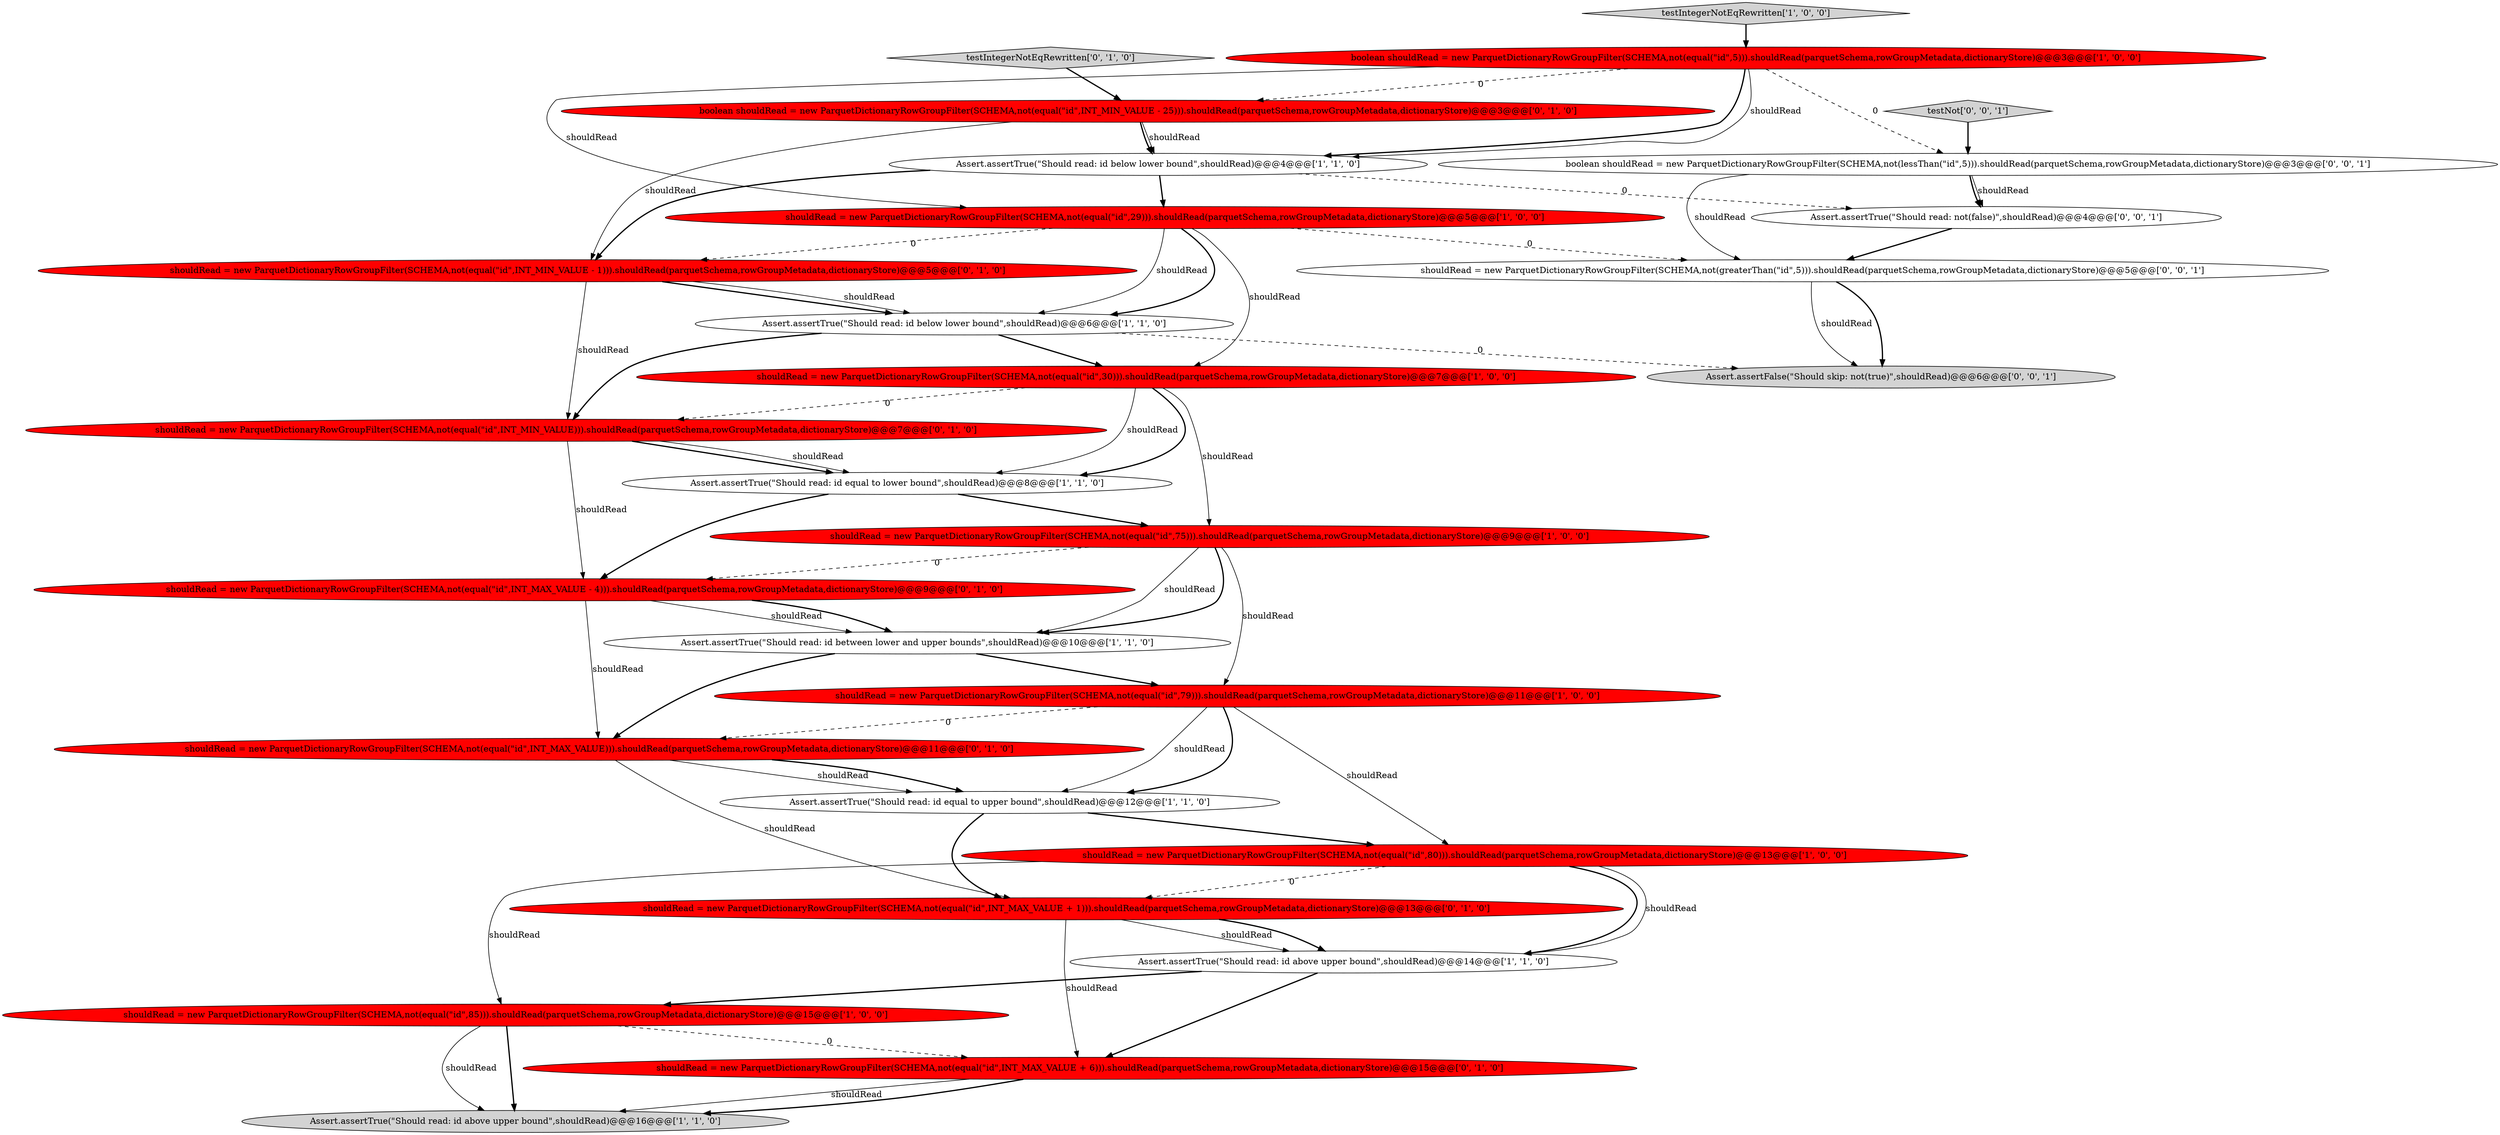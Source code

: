 digraph {
15 [style = filled, label = "shouldRead = new ParquetDictionaryRowGroupFilter(SCHEMA,not(equal(\"id\",INT_MIN_VALUE))).shouldRead(parquetSchema,rowGroupMetadata,dictionaryStore)@@@7@@@['0', '1', '0']", fillcolor = red, shape = ellipse image = "AAA1AAABBB2BBB"];
16 [style = filled, label = "shouldRead = new ParquetDictionaryRowGroupFilter(SCHEMA,not(equal(\"id\",INT_MIN_VALUE - 1))).shouldRead(parquetSchema,rowGroupMetadata,dictionaryStore)@@@5@@@['0', '1', '0']", fillcolor = red, shape = ellipse image = "AAA1AAABBB2BBB"];
4 [style = filled, label = "Assert.assertTrue(\"Should read: id between lower and upper bounds\",shouldRead)@@@10@@@['1', '1', '0']", fillcolor = white, shape = ellipse image = "AAA0AAABBB1BBB"];
21 [style = filled, label = "shouldRead = new ParquetDictionaryRowGroupFilter(SCHEMA,not(equal(\"id\",INT_MAX_VALUE + 6))).shouldRead(parquetSchema,rowGroupMetadata,dictionaryStore)@@@15@@@['0', '1', '0']", fillcolor = red, shape = ellipse image = "AAA1AAABBB2BBB"];
24 [style = filled, label = "shouldRead = new ParquetDictionaryRowGroupFilter(SCHEMA,not(greaterThan(\"id\",5))).shouldRead(parquetSchema,rowGroupMetadata,dictionaryStore)@@@5@@@['0', '0', '1']", fillcolor = white, shape = ellipse image = "AAA0AAABBB3BBB"];
0 [style = filled, label = "shouldRead = new ParquetDictionaryRowGroupFilter(SCHEMA,not(equal(\"id\",80))).shouldRead(parquetSchema,rowGroupMetadata,dictionaryStore)@@@13@@@['1', '0', '0']", fillcolor = red, shape = ellipse image = "AAA1AAABBB1BBB"];
11 [style = filled, label = "Assert.assertTrue(\"Should read: id below lower bound\",shouldRead)@@@6@@@['1', '1', '0']", fillcolor = white, shape = ellipse image = "AAA0AAABBB1BBB"];
1 [style = filled, label = "shouldRead = new ParquetDictionaryRowGroupFilter(SCHEMA,not(equal(\"id\",30))).shouldRead(parquetSchema,rowGroupMetadata,dictionaryStore)@@@7@@@['1', '0', '0']", fillcolor = red, shape = ellipse image = "AAA1AAABBB1BBB"];
9 [style = filled, label = "shouldRead = new ParquetDictionaryRowGroupFilter(SCHEMA,not(equal(\"id\",79))).shouldRead(parquetSchema,rowGroupMetadata,dictionaryStore)@@@11@@@['1', '0', '0']", fillcolor = red, shape = ellipse image = "AAA1AAABBB1BBB"];
17 [style = filled, label = "shouldRead = new ParquetDictionaryRowGroupFilter(SCHEMA,not(equal(\"id\",INT_MAX_VALUE))).shouldRead(parquetSchema,rowGroupMetadata,dictionaryStore)@@@11@@@['0', '1', '0']", fillcolor = red, shape = ellipse image = "AAA1AAABBB2BBB"];
19 [style = filled, label = "boolean shouldRead = new ParquetDictionaryRowGroupFilter(SCHEMA,not(equal(\"id\",INT_MIN_VALUE - 25))).shouldRead(parquetSchema,rowGroupMetadata,dictionaryStore)@@@3@@@['0', '1', '0']", fillcolor = red, shape = ellipse image = "AAA1AAABBB2BBB"];
3 [style = filled, label = "shouldRead = new ParquetDictionaryRowGroupFilter(SCHEMA,not(equal(\"id\",29))).shouldRead(parquetSchema,rowGroupMetadata,dictionaryStore)@@@5@@@['1', '0', '0']", fillcolor = red, shape = ellipse image = "AAA1AAABBB1BBB"];
5 [style = filled, label = "boolean shouldRead = new ParquetDictionaryRowGroupFilter(SCHEMA,not(equal(\"id\",5))).shouldRead(parquetSchema,rowGroupMetadata,dictionaryStore)@@@3@@@['1', '0', '0']", fillcolor = red, shape = ellipse image = "AAA1AAABBB1BBB"];
12 [style = filled, label = "Assert.assertTrue(\"Should read: id above upper bound\",shouldRead)@@@14@@@['1', '1', '0']", fillcolor = white, shape = ellipse image = "AAA0AAABBB1BBB"];
2 [style = filled, label = "Assert.assertTrue(\"Should read: id equal to lower bound\",shouldRead)@@@8@@@['1', '1', '0']", fillcolor = white, shape = ellipse image = "AAA0AAABBB1BBB"];
13 [style = filled, label = "Assert.assertTrue(\"Should read: id equal to upper bound\",shouldRead)@@@12@@@['1', '1', '0']", fillcolor = white, shape = ellipse image = "AAA0AAABBB1BBB"];
7 [style = filled, label = "Assert.assertTrue(\"Should read: id above upper bound\",shouldRead)@@@16@@@['1', '1', '0']", fillcolor = lightgray, shape = ellipse image = "AAA0AAABBB1BBB"];
22 [style = filled, label = "shouldRead = new ParquetDictionaryRowGroupFilter(SCHEMA,not(equal(\"id\",INT_MAX_VALUE - 4))).shouldRead(parquetSchema,rowGroupMetadata,dictionaryStore)@@@9@@@['0', '1', '0']", fillcolor = red, shape = ellipse image = "AAA1AAABBB2BBB"];
8 [style = filled, label = "Assert.assertTrue(\"Should read: id below lower bound\",shouldRead)@@@4@@@['1', '1', '0']", fillcolor = white, shape = ellipse image = "AAA0AAABBB1BBB"];
18 [style = filled, label = "testIntegerNotEqRewritten['0', '1', '0']", fillcolor = lightgray, shape = diamond image = "AAA0AAABBB2BBB"];
14 [style = filled, label = "testIntegerNotEqRewritten['1', '0', '0']", fillcolor = lightgray, shape = diamond image = "AAA0AAABBB1BBB"];
23 [style = filled, label = "Assert.assertTrue(\"Should read: not(false)\",shouldRead)@@@4@@@['0', '0', '1']", fillcolor = white, shape = ellipse image = "AAA0AAABBB3BBB"];
6 [style = filled, label = "shouldRead = new ParquetDictionaryRowGroupFilter(SCHEMA,not(equal(\"id\",85))).shouldRead(parquetSchema,rowGroupMetadata,dictionaryStore)@@@15@@@['1', '0', '0']", fillcolor = red, shape = ellipse image = "AAA1AAABBB1BBB"];
26 [style = filled, label = "testNot['0', '0', '1']", fillcolor = lightgray, shape = diamond image = "AAA0AAABBB3BBB"];
27 [style = filled, label = "Assert.assertFalse(\"Should skip: not(true)\",shouldRead)@@@6@@@['0', '0', '1']", fillcolor = lightgray, shape = ellipse image = "AAA0AAABBB3BBB"];
25 [style = filled, label = "boolean shouldRead = new ParquetDictionaryRowGroupFilter(SCHEMA,not(lessThan(\"id\",5))).shouldRead(parquetSchema,rowGroupMetadata,dictionaryStore)@@@3@@@['0', '0', '1']", fillcolor = white, shape = ellipse image = "AAA0AAABBB3BBB"];
10 [style = filled, label = "shouldRead = new ParquetDictionaryRowGroupFilter(SCHEMA,not(equal(\"id\",75))).shouldRead(parquetSchema,rowGroupMetadata,dictionaryStore)@@@9@@@['1', '0', '0']", fillcolor = red, shape = ellipse image = "AAA1AAABBB1BBB"];
20 [style = filled, label = "shouldRead = new ParquetDictionaryRowGroupFilter(SCHEMA,not(equal(\"id\",INT_MAX_VALUE + 1))).shouldRead(parquetSchema,rowGroupMetadata,dictionaryStore)@@@13@@@['0', '1', '0']", fillcolor = red, shape = ellipse image = "AAA1AAABBB2BBB"];
25->24 [style = solid, label="shouldRead"];
3->11 [style = solid, label="shouldRead"];
4->9 [style = bold, label=""];
5->8 [style = bold, label=""];
8->16 [style = bold, label=""];
6->21 [style = dashed, label="0"];
15->2 [style = bold, label=""];
16->11 [style = bold, label=""];
4->17 [style = bold, label=""];
0->6 [style = solid, label="shouldRead"];
11->1 [style = bold, label=""];
12->21 [style = bold, label=""];
25->23 [style = bold, label=""];
1->15 [style = dashed, label="0"];
25->23 [style = solid, label="shouldRead"];
22->17 [style = solid, label="shouldRead"];
0->12 [style = bold, label=""];
8->3 [style = bold, label=""];
14->5 [style = bold, label=""];
26->25 [style = bold, label=""];
3->11 [style = bold, label=""];
18->19 [style = bold, label=""];
8->23 [style = dashed, label="0"];
3->24 [style = dashed, label="0"];
5->25 [style = dashed, label="0"];
19->16 [style = solid, label="shouldRead"];
10->22 [style = dashed, label="0"];
19->8 [style = solid, label="shouldRead"];
22->4 [style = solid, label="shouldRead"];
2->10 [style = bold, label=""];
12->6 [style = bold, label=""];
0->20 [style = dashed, label="0"];
16->15 [style = solid, label="shouldRead"];
19->8 [style = bold, label=""];
10->9 [style = solid, label="shouldRead"];
17->20 [style = solid, label="shouldRead"];
21->7 [style = solid, label="shouldRead"];
11->15 [style = bold, label=""];
0->12 [style = solid, label="shouldRead"];
1->10 [style = solid, label="shouldRead"];
22->4 [style = bold, label=""];
15->2 [style = solid, label="shouldRead"];
9->0 [style = solid, label="shouldRead"];
6->7 [style = solid, label="shouldRead"];
10->4 [style = solid, label="shouldRead"];
20->12 [style = solid, label="shouldRead"];
5->8 [style = solid, label="shouldRead"];
23->24 [style = bold, label=""];
17->13 [style = solid, label="shouldRead"];
5->3 [style = solid, label="shouldRead"];
9->17 [style = dashed, label="0"];
20->12 [style = bold, label=""];
10->4 [style = bold, label=""];
20->21 [style = solid, label="shouldRead"];
21->7 [style = bold, label=""];
1->2 [style = solid, label="shouldRead"];
16->11 [style = solid, label="shouldRead"];
15->22 [style = solid, label="shouldRead"];
3->1 [style = solid, label="shouldRead"];
1->2 [style = bold, label=""];
17->13 [style = bold, label=""];
11->27 [style = dashed, label="0"];
6->7 [style = bold, label=""];
2->22 [style = bold, label=""];
24->27 [style = solid, label="shouldRead"];
5->19 [style = dashed, label="0"];
24->27 [style = bold, label=""];
9->13 [style = solid, label="shouldRead"];
3->16 [style = dashed, label="0"];
13->0 [style = bold, label=""];
9->13 [style = bold, label=""];
13->20 [style = bold, label=""];
}
